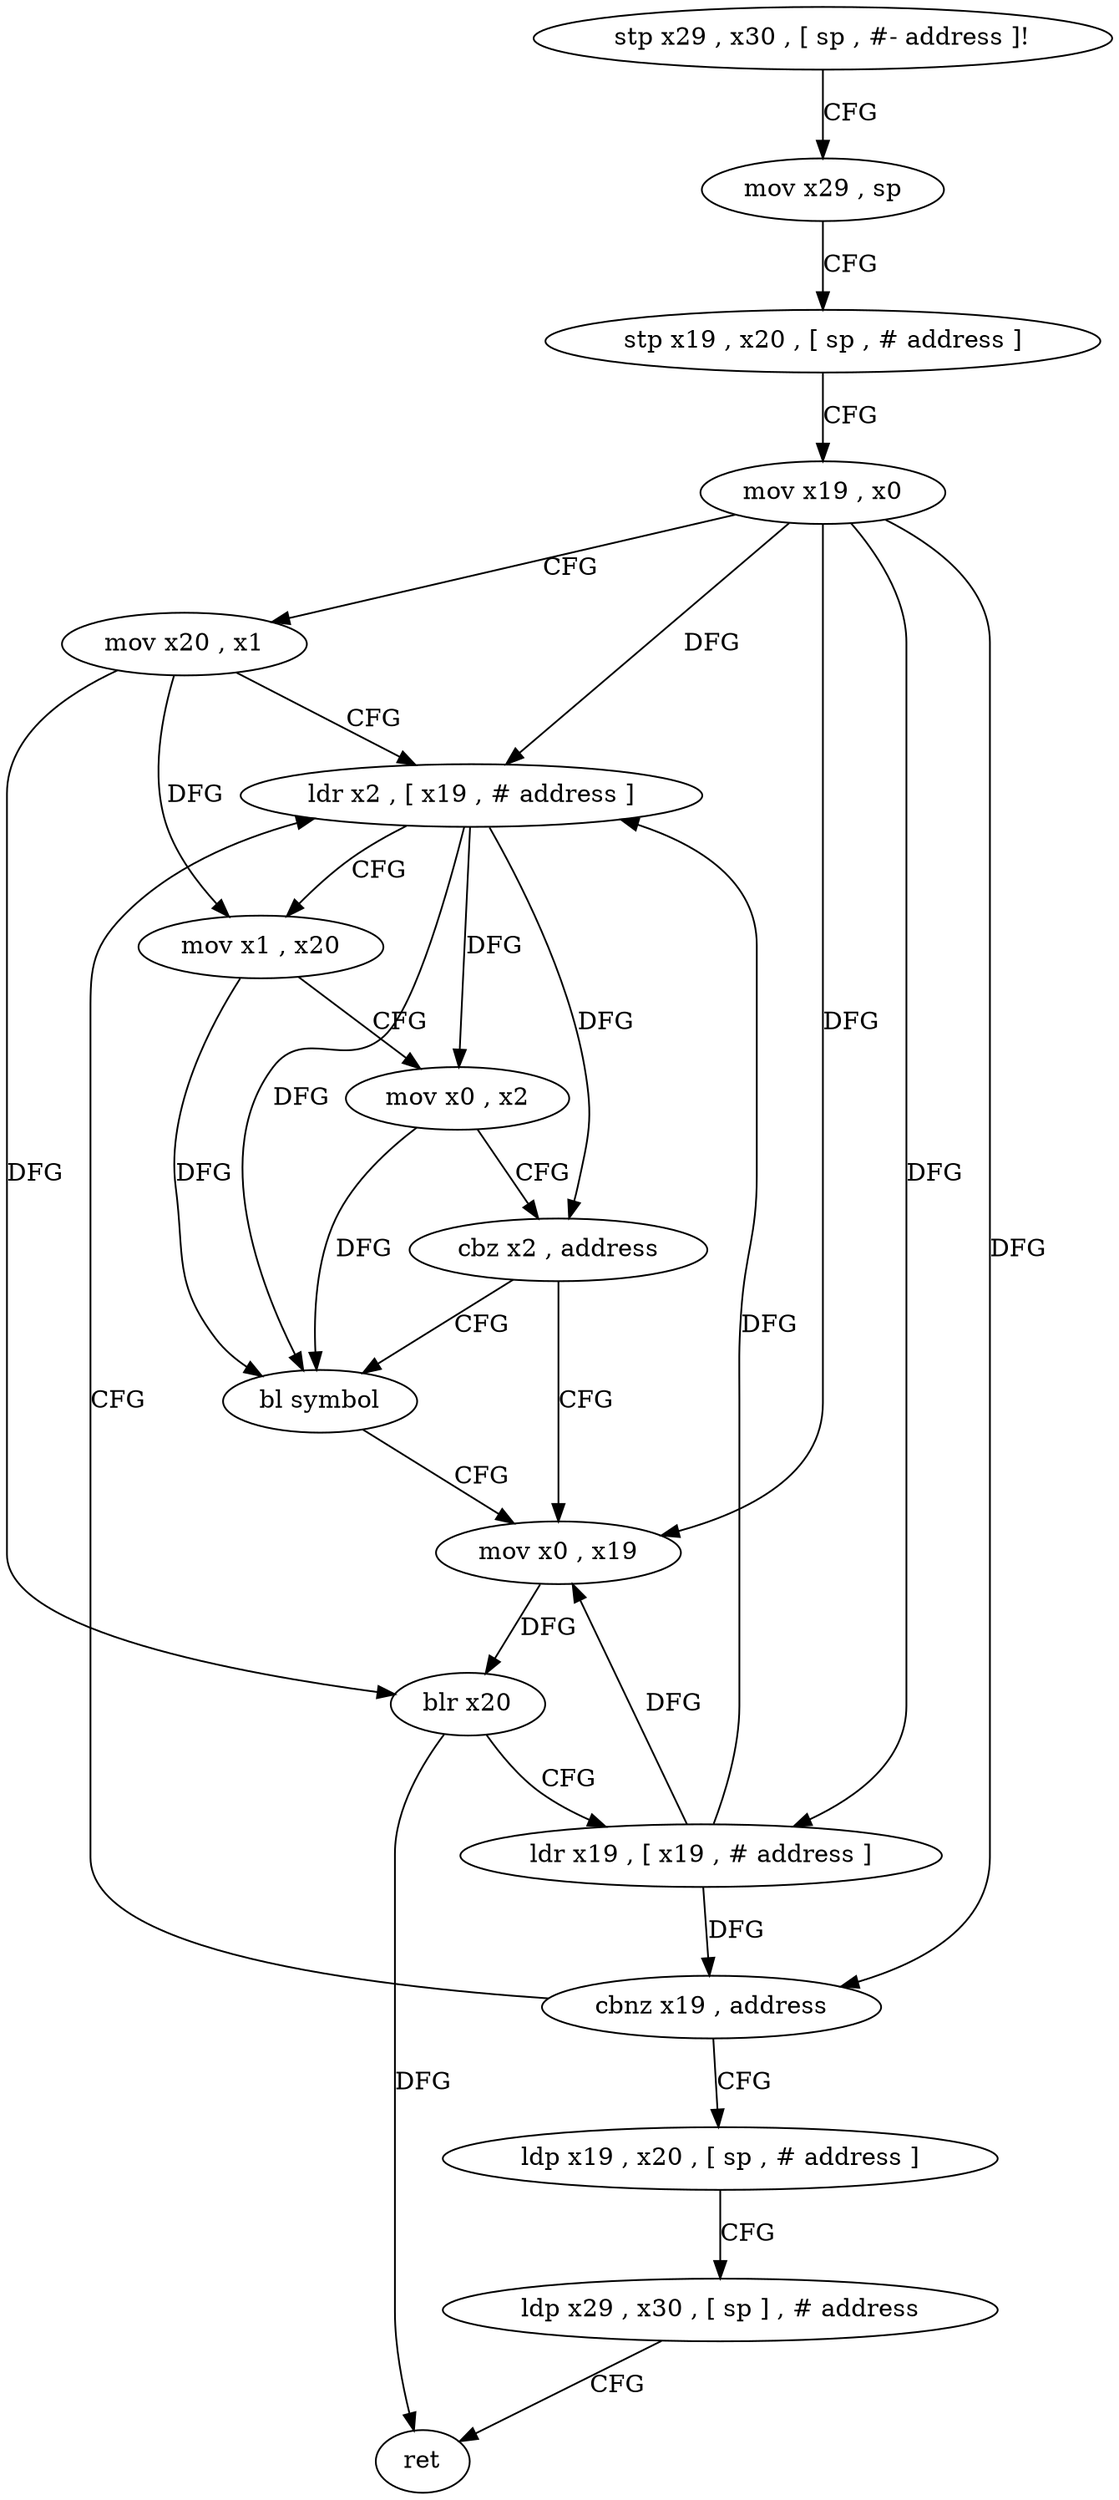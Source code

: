 digraph "func" {
"4230416" [label = "stp x29 , x30 , [ sp , #- address ]!" ]
"4230420" [label = "mov x29 , sp" ]
"4230424" [label = "stp x19 , x20 , [ sp , # address ]" ]
"4230428" [label = "mov x19 , x0" ]
"4230432" [label = "mov x20 , x1" ]
"4230436" [label = "ldr x2 , [ x19 , # address ]" ]
"4230456" [label = "mov x0 , x19" ]
"4230460" [label = "blr x20" ]
"4230464" [label = "ldr x19 , [ x19 , # address ]" ]
"4230468" [label = "cbnz x19 , address" ]
"4230472" [label = "ldp x19 , x20 , [ sp , # address ]" ]
"4230452" [label = "bl symbol" ]
"4230440" [label = "mov x1 , x20" ]
"4230444" [label = "mov x0 , x2" ]
"4230448" [label = "cbz x2 , address" ]
"4230476" [label = "ldp x29 , x30 , [ sp ] , # address" ]
"4230480" [label = "ret" ]
"4230416" -> "4230420" [ label = "CFG" ]
"4230420" -> "4230424" [ label = "CFG" ]
"4230424" -> "4230428" [ label = "CFG" ]
"4230428" -> "4230432" [ label = "CFG" ]
"4230428" -> "4230436" [ label = "DFG" ]
"4230428" -> "4230456" [ label = "DFG" ]
"4230428" -> "4230464" [ label = "DFG" ]
"4230428" -> "4230468" [ label = "DFG" ]
"4230432" -> "4230436" [ label = "CFG" ]
"4230432" -> "4230440" [ label = "DFG" ]
"4230432" -> "4230460" [ label = "DFG" ]
"4230436" -> "4230440" [ label = "CFG" ]
"4230436" -> "4230444" [ label = "DFG" ]
"4230436" -> "4230448" [ label = "DFG" ]
"4230436" -> "4230452" [ label = "DFG" ]
"4230456" -> "4230460" [ label = "DFG" ]
"4230460" -> "4230464" [ label = "CFG" ]
"4230460" -> "4230480" [ label = "DFG" ]
"4230464" -> "4230468" [ label = "DFG" ]
"4230464" -> "4230436" [ label = "DFG" ]
"4230464" -> "4230456" [ label = "DFG" ]
"4230468" -> "4230436" [ label = "CFG" ]
"4230468" -> "4230472" [ label = "CFG" ]
"4230472" -> "4230476" [ label = "CFG" ]
"4230452" -> "4230456" [ label = "CFG" ]
"4230440" -> "4230444" [ label = "CFG" ]
"4230440" -> "4230452" [ label = "DFG" ]
"4230444" -> "4230448" [ label = "CFG" ]
"4230444" -> "4230452" [ label = "DFG" ]
"4230448" -> "4230456" [ label = "CFG" ]
"4230448" -> "4230452" [ label = "CFG" ]
"4230476" -> "4230480" [ label = "CFG" ]
}
